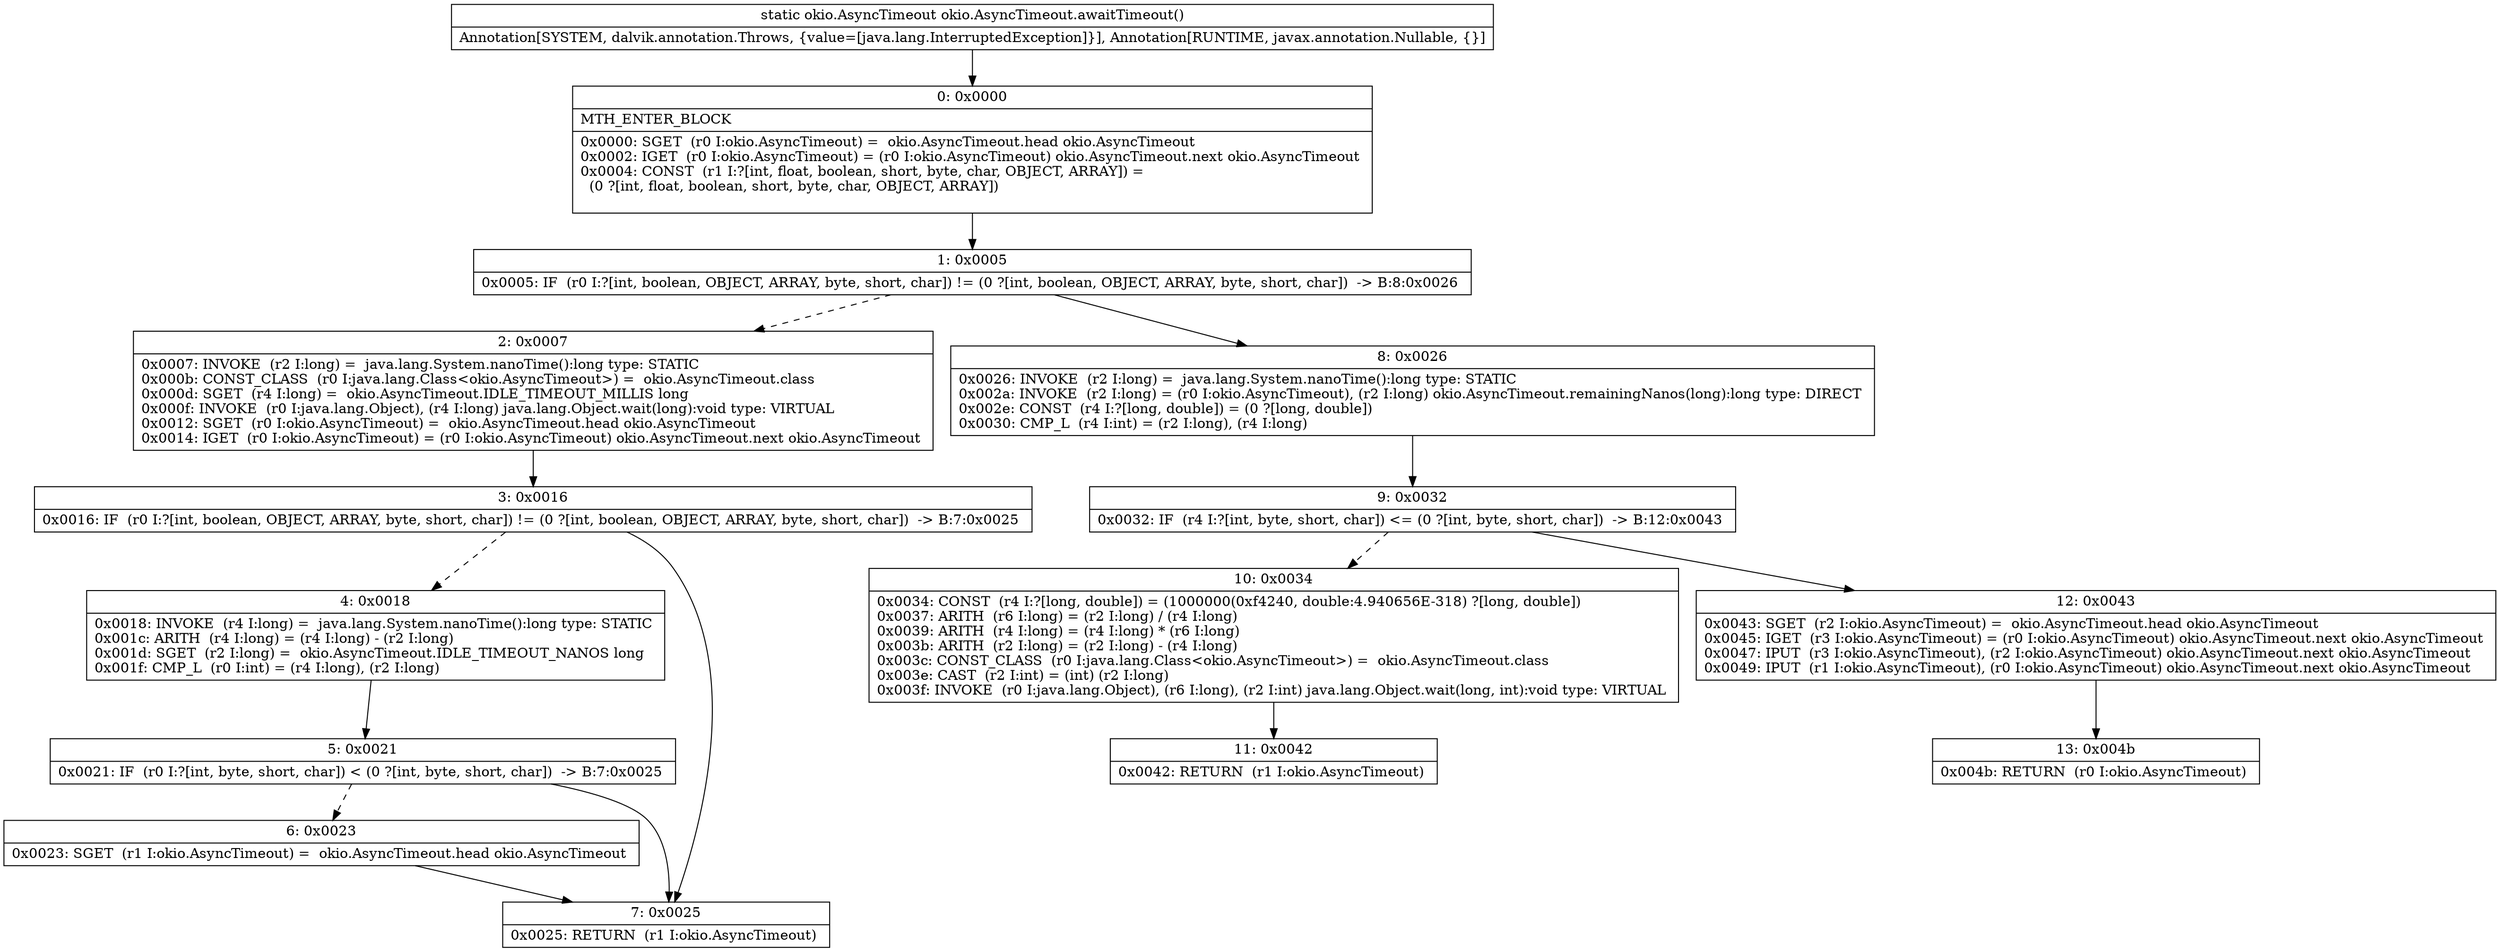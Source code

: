 digraph "CFG forokio.AsyncTimeout.awaitTimeout()Lokio\/AsyncTimeout;" {
Node_0 [shape=record,label="{0\:\ 0x0000|MTH_ENTER_BLOCK\l|0x0000: SGET  (r0 I:okio.AsyncTimeout) =  okio.AsyncTimeout.head okio.AsyncTimeout \l0x0002: IGET  (r0 I:okio.AsyncTimeout) = (r0 I:okio.AsyncTimeout) okio.AsyncTimeout.next okio.AsyncTimeout \l0x0004: CONST  (r1 I:?[int, float, boolean, short, byte, char, OBJECT, ARRAY]) = \l  (0 ?[int, float, boolean, short, byte, char, OBJECT, ARRAY])\l \l}"];
Node_1 [shape=record,label="{1\:\ 0x0005|0x0005: IF  (r0 I:?[int, boolean, OBJECT, ARRAY, byte, short, char]) != (0 ?[int, boolean, OBJECT, ARRAY, byte, short, char])  \-\> B:8:0x0026 \l}"];
Node_2 [shape=record,label="{2\:\ 0x0007|0x0007: INVOKE  (r2 I:long) =  java.lang.System.nanoTime():long type: STATIC \l0x000b: CONST_CLASS  (r0 I:java.lang.Class\<okio.AsyncTimeout\>) =  okio.AsyncTimeout.class \l0x000d: SGET  (r4 I:long) =  okio.AsyncTimeout.IDLE_TIMEOUT_MILLIS long \l0x000f: INVOKE  (r0 I:java.lang.Object), (r4 I:long) java.lang.Object.wait(long):void type: VIRTUAL \l0x0012: SGET  (r0 I:okio.AsyncTimeout) =  okio.AsyncTimeout.head okio.AsyncTimeout \l0x0014: IGET  (r0 I:okio.AsyncTimeout) = (r0 I:okio.AsyncTimeout) okio.AsyncTimeout.next okio.AsyncTimeout \l}"];
Node_3 [shape=record,label="{3\:\ 0x0016|0x0016: IF  (r0 I:?[int, boolean, OBJECT, ARRAY, byte, short, char]) != (0 ?[int, boolean, OBJECT, ARRAY, byte, short, char])  \-\> B:7:0x0025 \l}"];
Node_4 [shape=record,label="{4\:\ 0x0018|0x0018: INVOKE  (r4 I:long) =  java.lang.System.nanoTime():long type: STATIC \l0x001c: ARITH  (r4 I:long) = (r4 I:long) \- (r2 I:long) \l0x001d: SGET  (r2 I:long) =  okio.AsyncTimeout.IDLE_TIMEOUT_NANOS long \l0x001f: CMP_L  (r0 I:int) = (r4 I:long), (r2 I:long) \l}"];
Node_5 [shape=record,label="{5\:\ 0x0021|0x0021: IF  (r0 I:?[int, byte, short, char]) \< (0 ?[int, byte, short, char])  \-\> B:7:0x0025 \l}"];
Node_6 [shape=record,label="{6\:\ 0x0023|0x0023: SGET  (r1 I:okio.AsyncTimeout) =  okio.AsyncTimeout.head okio.AsyncTimeout \l}"];
Node_7 [shape=record,label="{7\:\ 0x0025|0x0025: RETURN  (r1 I:okio.AsyncTimeout) \l}"];
Node_8 [shape=record,label="{8\:\ 0x0026|0x0026: INVOKE  (r2 I:long) =  java.lang.System.nanoTime():long type: STATIC \l0x002a: INVOKE  (r2 I:long) = (r0 I:okio.AsyncTimeout), (r2 I:long) okio.AsyncTimeout.remainingNanos(long):long type: DIRECT \l0x002e: CONST  (r4 I:?[long, double]) = (0 ?[long, double]) \l0x0030: CMP_L  (r4 I:int) = (r2 I:long), (r4 I:long) \l}"];
Node_9 [shape=record,label="{9\:\ 0x0032|0x0032: IF  (r4 I:?[int, byte, short, char]) \<= (0 ?[int, byte, short, char])  \-\> B:12:0x0043 \l}"];
Node_10 [shape=record,label="{10\:\ 0x0034|0x0034: CONST  (r4 I:?[long, double]) = (1000000(0xf4240, double:4.940656E\-318) ?[long, double]) \l0x0037: ARITH  (r6 I:long) = (r2 I:long) \/ (r4 I:long) \l0x0039: ARITH  (r4 I:long) = (r4 I:long) * (r6 I:long) \l0x003b: ARITH  (r2 I:long) = (r2 I:long) \- (r4 I:long) \l0x003c: CONST_CLASS  (r0 I:java.lang.Class\<okio.AsyncTimeout\>) =  okio.AsyncTimeout.class \l0x003e: CAST  (r2 I:int) = (int) (r2 I:long) \l0x003f: INVOKE  (r0 I:java.lang.Object), (r6 I:long), (r2 I:int) java.lang.Object.wait(long, int):void type: VIRTUAL \l}"];
Node_11 [shape=record,label="{11\:\ 0x0042|0x0042: RETURN  (r1 I:okio.AsyncTimeout) \l}"];
Node_12 [shape=record,label="{12\:\ 0x0043|0x0043: SGET  (r2 I:okio.AsyncTimeout) =  okio.AsyncTimeout.head okio.AsyncTimeout \l0x0045: IGET  (r3 I:okio.AsyncTimeout) = (r0 I:okio.AsyncTimeout) okio.AsyncTimeout.next okio.AsyncTimeout \l0x0047: IPUT  (r3 I:okio.AsyncTimeout), (r2 I:okio.AsyncTimeout) okio.AsyncTimeout.next okio.AsyncTimeout \l0x0049: IPUT  (r1 I:okio.AsyncTimeout), (r0 I:okio.AsyncTimeout) okio.AsyncTimeout.next okio.AsyncTimeout \l}"];
Node_13 [shape=record,label="{13\:\ 0x004b|0x004b: RETURN  (r0 I:okio.AsyncTimeout) \l}"];
MethodNode[shape=record,label="{static okio.AsyncTimeout okio.AsyncTimeout.awaitTimeout()  | Annotation[SYSTEM, dalvik.annotation.Throws, \{value=[java.lang.InterruptedException]\}], Annotation[RUNTIME, javax.annotation.Nullable, \{\}]\l}"];
MethodNode -> Node_0;
Node_0 -> Node_1;
Node_1 -> Node_2[style=dashed];
Node_1 -> Node_8;
Node_2 -> Node_3;
Node_3 -> Node_4[style=dashed];
Node_3 -> Node_7;
Node_4 -> Node_5;
Node_5 -> Node_6[style=dashed];
Node_5 -> Node_7;
Node_6 -> Node_7;
Node_8 -> Node_9;
Node_9 -> Node_10[style=dashed];
Node_9 -> Node_12;
Node_10 -> Node_11;
Node_12 -> Node_13;
}

